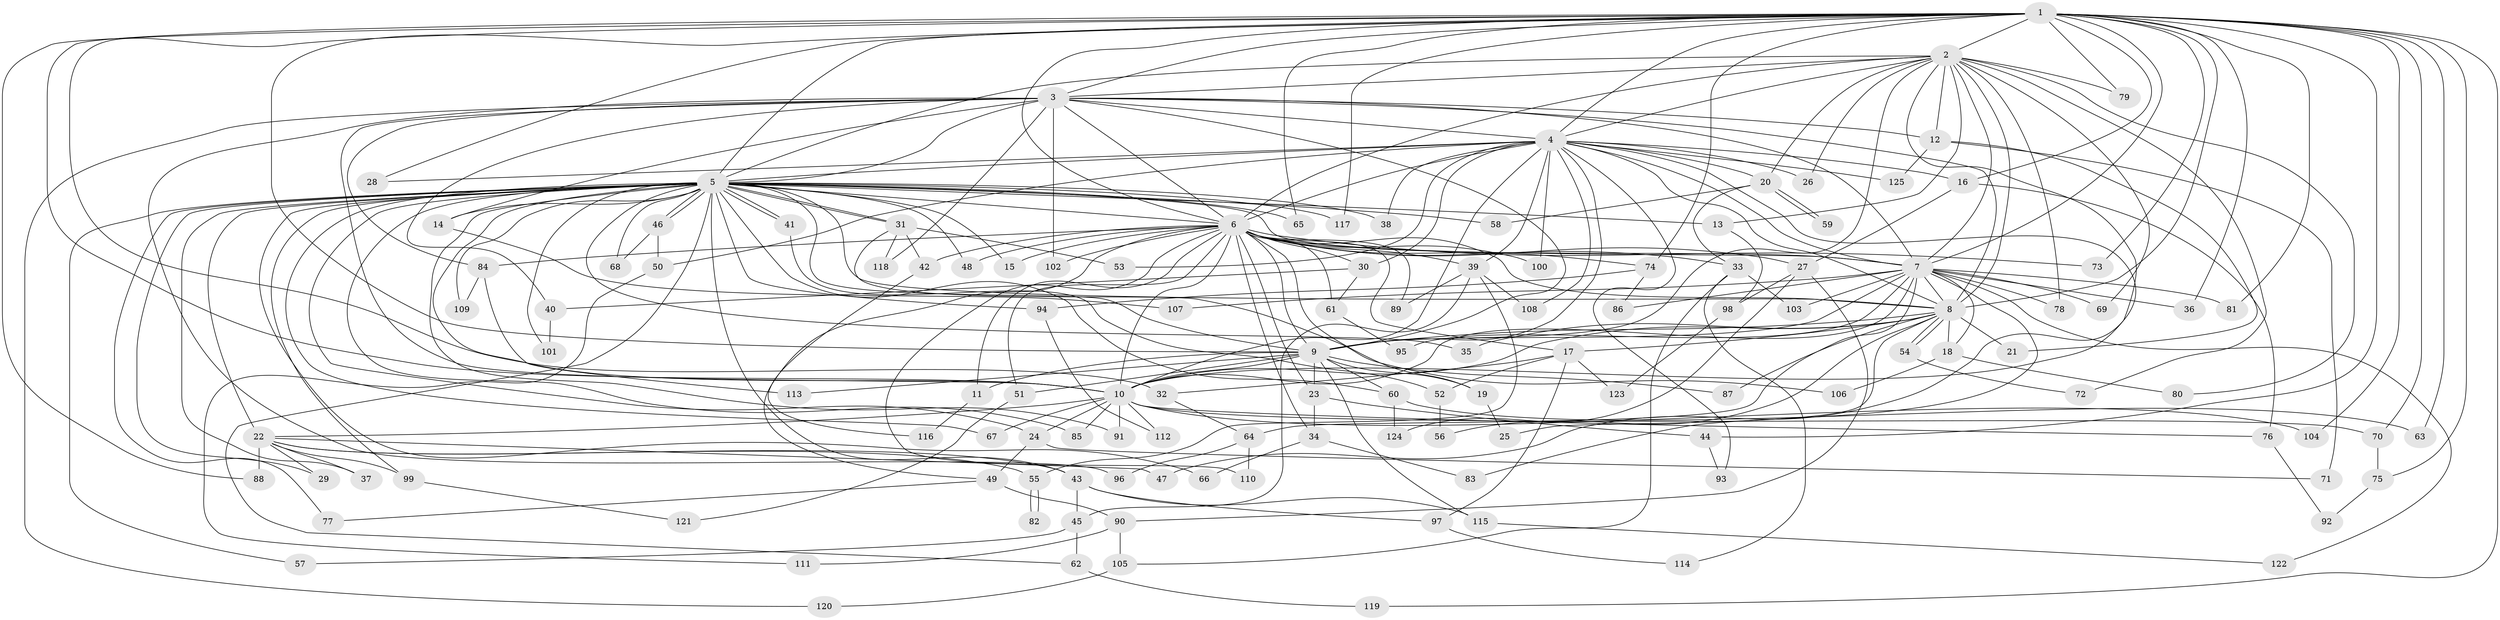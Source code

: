 // Generated by graph-tools (version 1.1) at 2025/43/03/09/25 04:43:55]
// undirected, 125 vertices, 275 edges
graph export_dot {
graph [start="1"]
  node [color=gray90,style=filled];
  1;
  2;
  3;
  4;
  5;
  6;
  7;
  8;
  9;
  10;
  11;
  12;
  13;
  14;
  15;
  16;
  17;
  18;
  19;
  20;
  21;
  22;
  23;
  24;
  25;
  26;
  27;
  28;
  29;
  30;
  31;
  32;
  33;
  34;
  35;
  36;
  37;
  38;
  39;
  40;
  41;
  42;
  43;
  44;
  45;
  46;
  47;
  48;
  49;
  50;
  51;
  52;
  53;
  54;
  55;
  56;
  57;
  58;
  59;
  60;
  61;
  62;
  63;
  64;
  65;
  66;
  67;
  68;
  69;
  70;
  71;
  72;
  73;
  74;
  75;
  76;
  77;
  78;
  79;
  80;
  81;
  82;
  83;
  84;
  85;
  86;
  87;
  88;
  89;
  90;
  91;
  92;
  93;
  94;
  95;
  96;
  97;
  98;
  99;
  100;
  101;
  102;
  103;
  104;
  105;
  106;
  107;
  108;
  109;
  110;
  111;
  112;
  113;
  114;
  115;
  116;
  117;
  118;
  119;
  120;
  121;
  122;
  123;
  124;
  125;
  1 -- 2;
  1 -- 3;
  1 -- 4;
  1 -- 5;
  1 -- 6;
  1 -- 7;
  1 -- 8;
  1 -- 9;
  1 -- 10;
  1 -- 16;
  1 -- 28;
  1 -- 32;
  1 -- 36;
  1 -- 44;
  1 -- 63;
  1 -- 65;
  1 -- 70;
  1 -- 73;
  1 -- 74;
  1 -- 75;
  1 -- 79;
  1 -- 81;
  1 -- 88;
  1 -- 104;
  1 -- 117;
  1 -- 119;
  2 -- 3;
  2 -- 4;
  2 -- 5;
  2 -- 6;
  2 -- 7;
  2 -- 8;
  2 -- 9;
  2 -- 10;
  2 -- 12;
  2 -- 13;
  2 -- 20;
  2 -- 26;
  2 -- 69;
  2 -- 72;
  2 -- 78;
  2 -- 79;
  2 -- 80;
  3 -- 4;
  3 -- 5;
  3 -- 6;
  3 -- 7;
  3 -- 8;
  3 -- 9;
  3 -- 10;
  3 -- 12;
  3 -- 14;
  3 -- 40;
  3 -- 84;
  3 -- 96;
  3 -- 102;
  3 -- 118;
  3 -- 120;
  4 -- 5;
  4 -- 6;
  4 -- 7;
  4 -- 8;
  4 -- 9;
  4 -- 10;
  4 -- 16;
  4 -- 20;
  4 -- 26;
  4 -- 28;
  4 -- 30;
  4 -- 38;
  4 -- 39;
  4 -- 47;
  4 -- 50;
  4 -- 53;
  4 -- 93;
  4 -- 100;
  4 -- 108;
  4 -- 125;
  5 -- 6;
  5 -- 7;
  5 -- 8;
  5 -- 9;
  5 -- 10;
  5 -- 13;
  5 -- 14;
  5 -- 15;
  5 -- 22;
  5 -- 24;
  5 -- 29;
  5 -- 31;
  5 -- 31;
  5 -- 35;
  5 -- 37;
  5 -- 38;
  5 -- 41;
  5 -- 41;
  5 -- 43;
  5 -- 46;
  5 -- 46;
  5 -- 48;
  5 -- 57;
  5 -- 58;
  5 -- 60;
  5 -- 62;
  5 -- 65;
  5 -- 66;
  5 -- 67;
  5 -- 68;
  5 -- 77;
  5 -- 85;
  5 -- 91;
  5 -- 94;
  5 -- 99;
  5 -- 101;
  5 -- 109;
  5 -- 117;
  6 -- 7;
  6 -- 8;
  6 -- 9;
  6 -- 10;
  6 -- 11;
  6 -- 15;
  6 -- 17;
  6 -- 19;
  6 -- 23;
  6 -- 27;
  6 -- 30;
  6 -- 33;
  6 -- 34;
  6 -- 39;
  6 -- 42;
  6 -- 48;
  6 -- 49;
  6 -- 51;
  6 -- 61;
  6 -- 73;
  6 -- 74;
  6 -- 84;
  6 -- 89;
  6 -- 100;
  6 -- 102;
  6 -- 110;
  7 -- 8;
  7 -- 9;
  7 -- 10;
  7 -- 18;
  7 -- 36;
  7 -- 64;
  7 -- 69;
  7 -- 78;
  7 -- 81;
  7 -- 83;
  7 -- 86;
  7 -- 95;
  7 -- 103;
  7 -- 107;
  7 -- 122;
  8 -- 9;
  8 -- 10;
  8 -- 17;
  8 -- 18;
  8 -- 21;
  8 -- 25;
  8 -- 35;
  8 -- 54;
  8 -- 54;
  8 -- 56;
  8 -- 87;
  9 -- 10;
  9 -- 11;
  9 -- 19;
  9 -- 23;
  9 -- 51;
  9 -- 60;
  9 -- 87;
  9 -- 113;
  9 -- 115;
  10 -- 22;
  10 -- 24;
  10 -- 67;
  10 -- 70;
  10 -- 76;
  10 -- 85;
  10 -- 91;
  10 -- 104;
  10 -- 112;
  11 -- 116;
  12 -- 21;
  12 -- 71;
  12 -- 125;
  13 -- 98;
  14 -- 107;
  16 -- 27;
  16 -- 76;
  17 -- 32;
  17 -- 52;
  17 -- 97;
  17 -- 123;
  18 -- 80;
  18 -- 106;
  19 -- 25;
  20 -- 33;
  20 -- 58;
  20 -- 59;
  20 -- 59;
  22 -- 29;
  22 -- 37;
  22 -- 43;
  22 -- 47;
  22 -- 55;
  22 -- 88;
  22 -- 99;
  23 -- 34;
  23 -- 44;
  24 -- 49;
  24 -- 71;
  27 -- 90;
  27 -- 98;
  27 -- 124;
  30 -- 40;
  30 -- 61;
  31 -- 42;
  31 -- 53;
  31 -- 106;
  31 -- 118;
  32 -- 64;
  33 -- 103;
  33 -- 105;
  33 -- 114;
  34 -- 66;
  34 -- 83;
  39 -- 45;
  39 -- 55;
  39 -- 89;
  39 -- 108;
  40 -- 101;
  41 -- 52;
  42 -- 116;
  43 -- 45;
  43 -- 97;
  43 -- 115;
  44 -- 93;
  45 -- 57;
  45 -- 62;
  46 -- 50;
  46 -- 68;
  49 -- 77;
  49 -- 90;
  50 -- 111;
  51 -- 121;
  52 -- 56;
  54 -- 72;
  55 -- 82;
  55 -- 82;
  60 -- 63;
  60 -- 124;
  61 -- 95;
  62 -- 119;
  64 -- 96;
  64 -- 110;
  70 -- 75;
  74 -- 86;
  74 -- 94;
  75 -- 92;
  76 -- 92;
  84 -- 109;
  84 -- 113;
  90 -- 105;
  90 -- 111;
  94 -- 112;
  97 -- 114;
  98 -- 123;
  99 -- 121;
  105 -- 120;
  115 -- 122;
}

